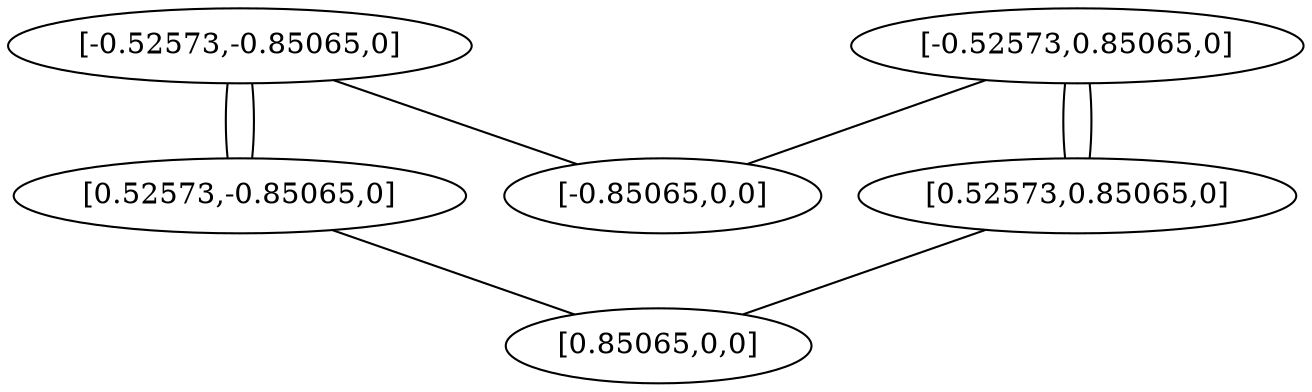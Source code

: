 graph { "[-0.52573,-0.85065,0]" -- "[-0.85065,0,0]"; "[-0.52573,-0.85065,0]" -- "[0.52573,-0.85065,0]"; "[-0.52573,-0.85065,0]" -- "[0.52573,-0.85065,0]"; "[-0.52573,0.85065,0]" -- "[-0.85065,0,0]"; "[-0.52573,0.85065,0]" -- "[0.52573,0.85065,0]"; "[-0.52573,0.85065,0]" -- "[0.52573,0.85065,0]"; "[0.52573,-0.85065,0]" -- "[0.85065,0,0]"; "[0.52573,0.85065,0]" -- "[0.85065,0,0]" }
